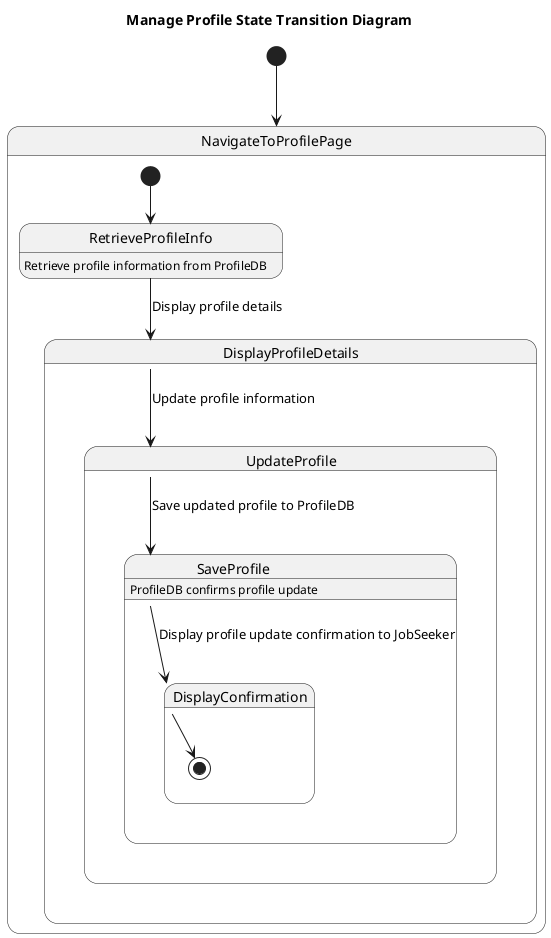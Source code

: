 @startuml Manage Profile State Transition Diagram
title Manage Profile State Transition Diagram

[*] --> NavigateToProfilePage

state NavigateToProfilePage {
    [*] --> RetrieveProfileInfo
    RetrieveProfileInfo : Retrieve profile information from ProfileDB
    RetrieveProfileInfo --> DisplayProfileDetails : Display profile details
}

state DisplayProfileDetails {
    DisplayProfileDetails --> UpdateProfile : Update profile information
}

state UpdateProfile {
    UpdateProfile --> SaveProfile : Save updated profile to ProfileDB
}

state SaveProfile {
    SaveProfile : ProfileDB confirms profile update
    SaveProfile --> DisplayConfirmation : Display profile update confirmation to JobSeeker
}

state DisplayConfirmation {
    DisplayConfirmation --> [*]
}


@enduml
